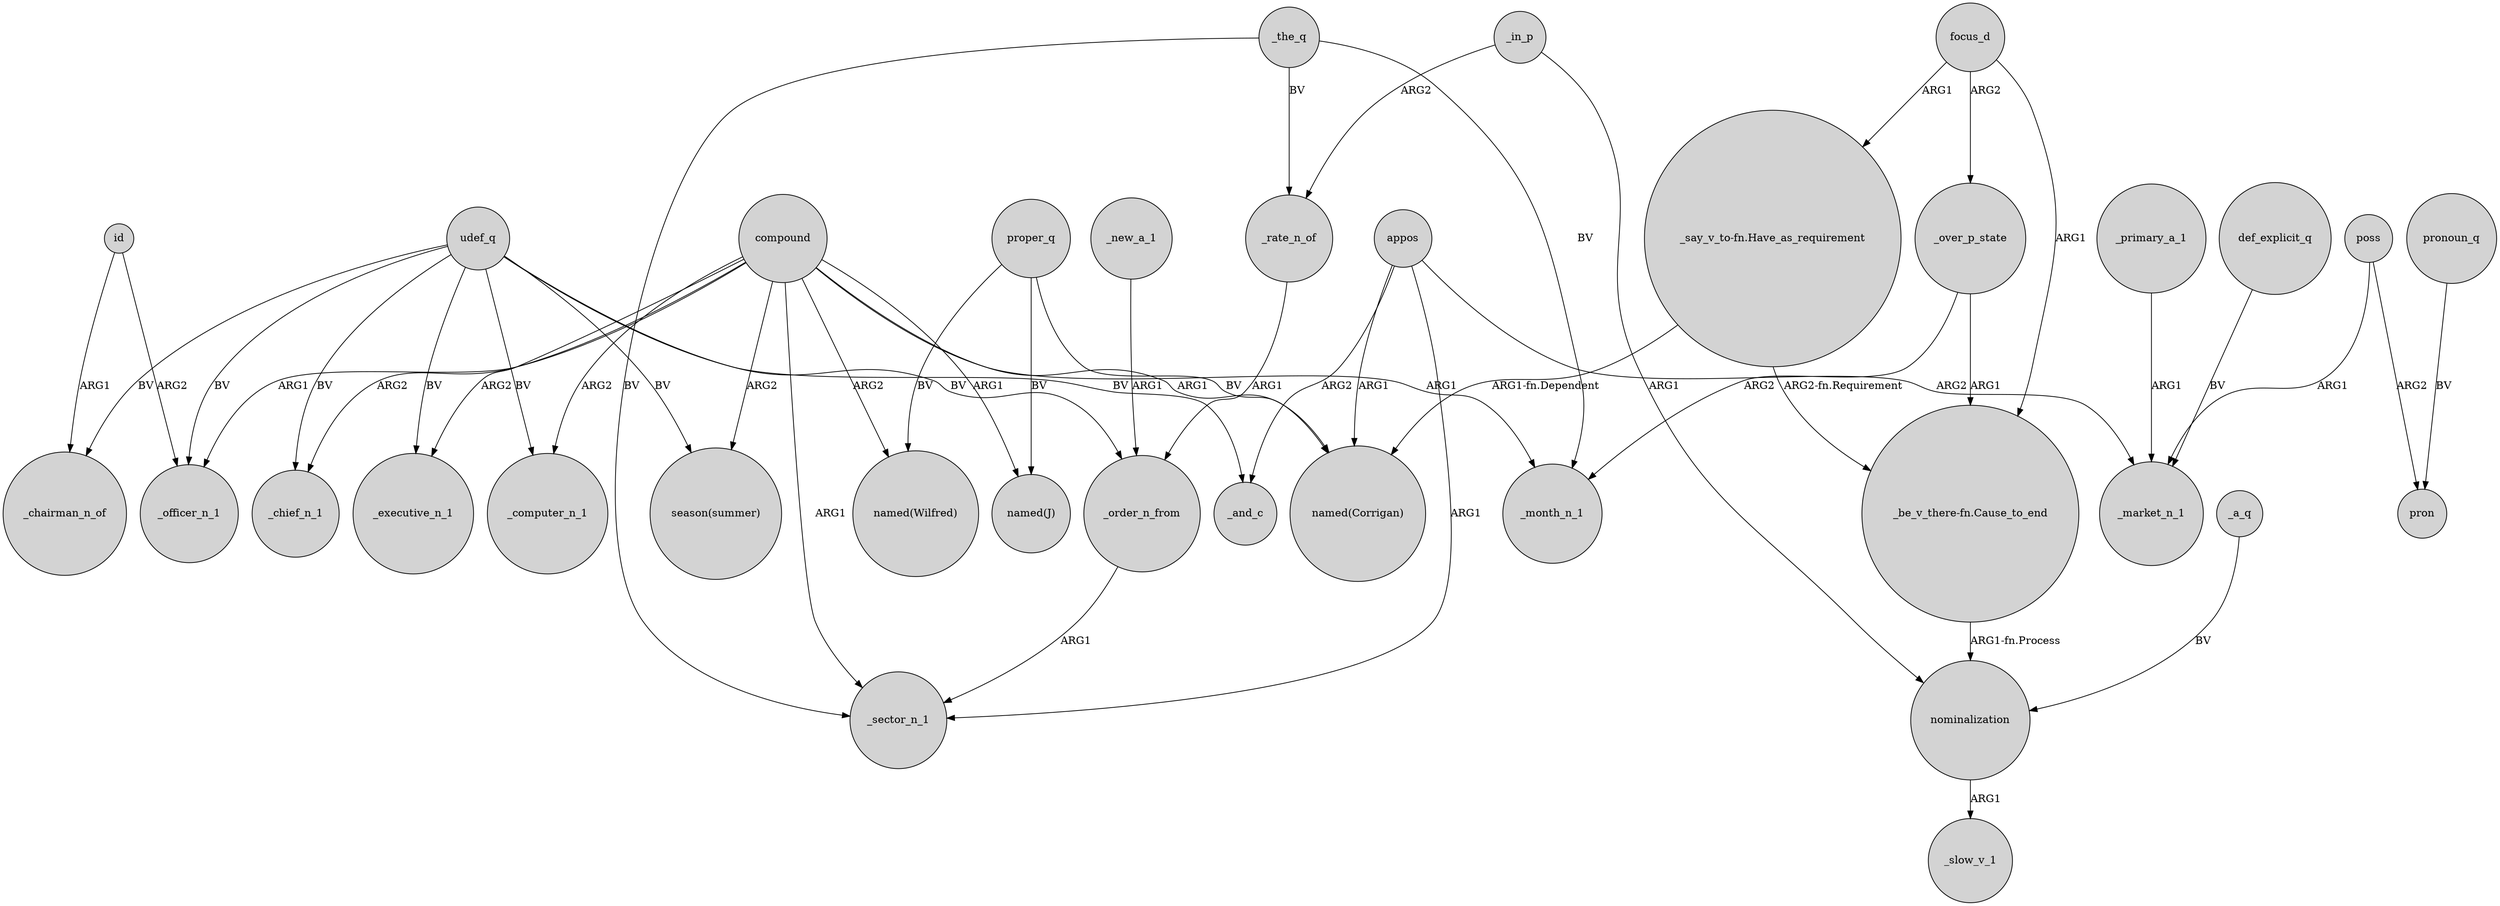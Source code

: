digraph {
	node [shape=circle style=filled]
	udef_q -> _chairman_n_of [label=BV]
	def_explicit_q -> _market_n_1 [label=BV]
	compound -> _month_n_1 [label=ARG1]
	_over_p_state -> "_be_v_there-fn.Cause_to_end" [label=ARG1]
	appos -> "named(Corrigan)" [label=ARG1]
	udef_q -> _order_n_from [label=BV]
	"_say_v_to-fn.Have_as_requirement" -> "named(Corrigan)" [label="ARG1-fn.Dependent"]
	compound -> _chief_n_1 [label=ARG2]
	appos -> _market_n_1 [label=ARG2]
	compound -> _officer_n_1 [label=ARG1]
	udef_q -> "season(summer)" [label=BV]
	focus_d -> "_say_v_to-fn.Have_as_requirement" [label=ARG1]
	compound -> "named(Corrigan)" [label=ARG1]
	proper_q -> "named(Wilfred)" [label=BV]
	_order_n_from -> _sector_n_1 [label=ARG1]
	_the_q -> _sector_n_1 [label=BV]
	udef_q -> _executive_n_1 [label=BV]
	appos -> _sector_n_1 [label=ARG1]
	compound -> "season(summer)" [label=ARG2]
	focus_d -> "_be_v_there-fn.Cause_to_end" [label=ARG1]
	_the_q -> _rate_n_of [label=BV]
	proper_q -> "named(J)" [label=BV]
	_rate_n_of -> _order_n_from [label=ARG1]
	proper_q -> "named(Corrigan)" [label=BV]
	udef_q -> _and_c [label=BV]
	compound -> "named(J)" [label=ARG1]
	poss -> _market_n_1 [label=ARG1]
	"_be_v_there-fn.Cause_to_end" -> nominalization [label="ARG1-fn.Process"]
	compound -> "named(Wilfred)" [label=ARG2]
	id -> _chairman_n_of [label=ARG1]
	_over_p_state -> _month_n_1 [label=ARG2]
	"_say_v_to-fn.Have_as_requirement" -> "_be_v_there-fn.Cause_to_end" [label="ARG2-fn.Requirement"]
	udef_q -> _officer_n_1 [label=BV]
	focus_d -> _over_p_state [label=ARG2]
	compound -> _computer_n_1 [label=ARG2]
	_primary_a_1 -> _market_n_1 [label=ARG1]
	id -> _officer_n_1 [label=ARG2]
	poss -> pron [label=ARG2]
	_new_a_1 -> _order_n_from [label=ARG1]
	udef_q -> _chief_n_1 [label=BV]
	nominalization -> _slow_v_1 [label=ARG1]
	_in_p -> nominalization [label=ARG1]
	_a_q -> nominalization [label=BV]
	appos -> _and_c [label=ARG2]
	pronoun_q -> pron [label=BV]
	compound -> _executive_n_1 [label=ARG2]
	_the_q -> _month_n_1 [label=BV]
	compound -> _sector_n_1 [label=ARG1]
	udef_q -> _computer_n_1 [label=BV]
	_in_p -> _rate_n_of [label=ARG2]
}
